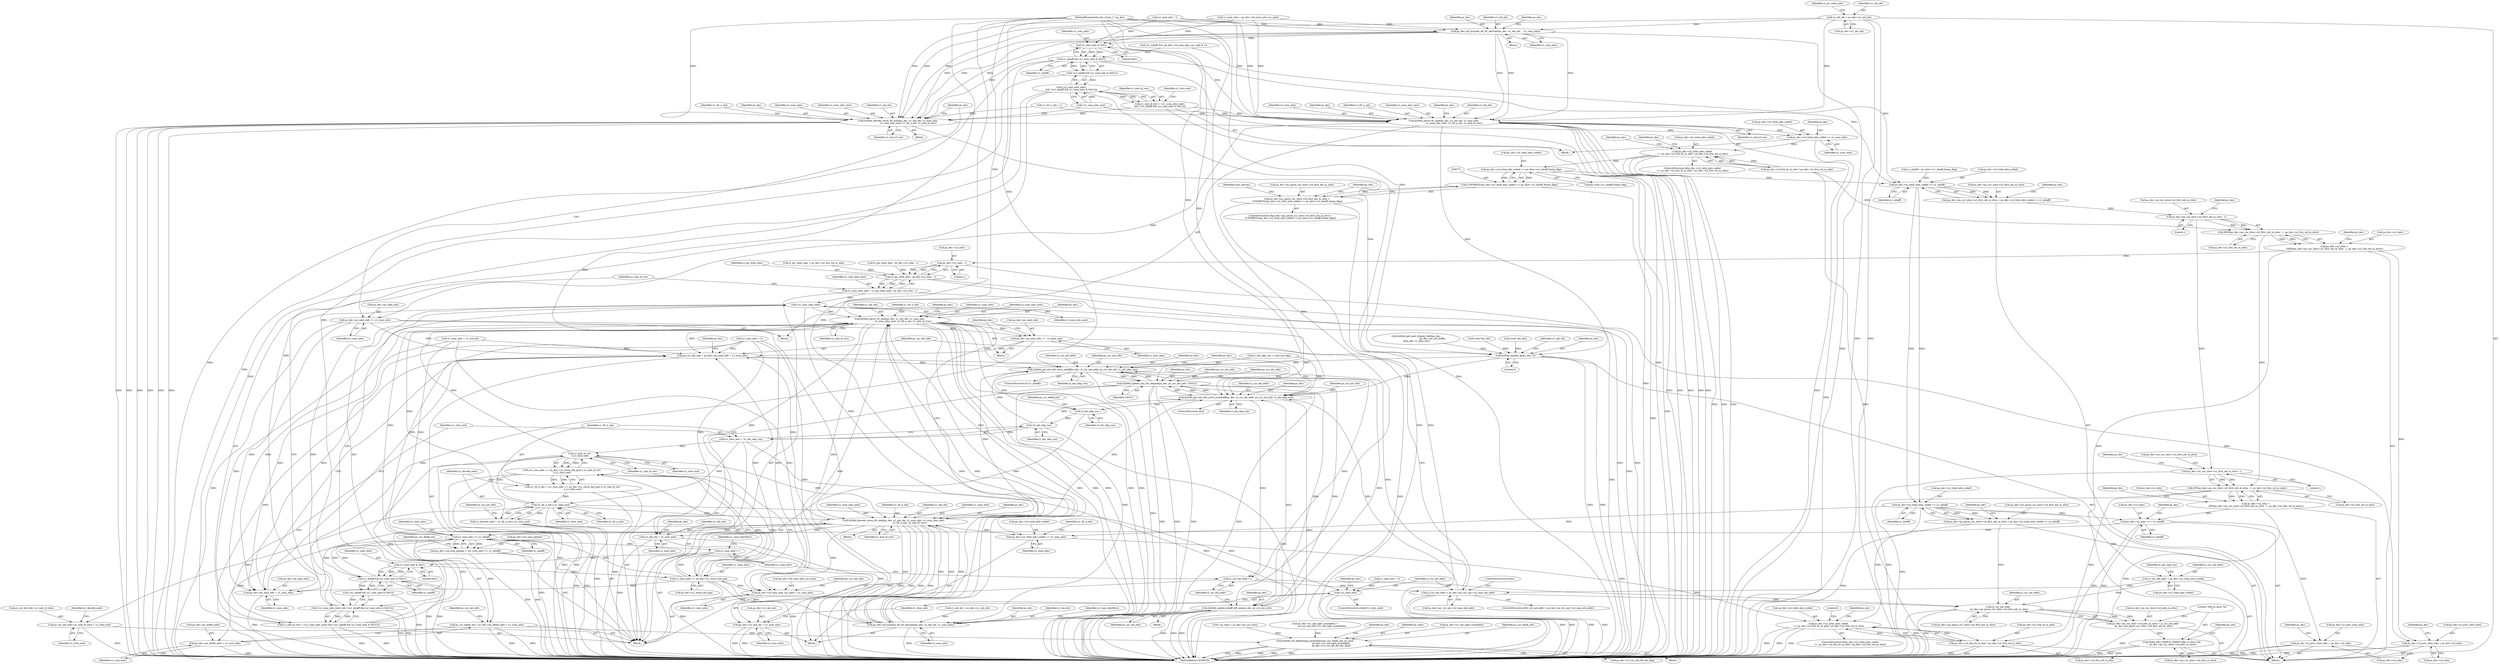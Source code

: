 digraph "0_Android_494561291a503840f385fbcd11d9bc5f4dc502b8_0@pointer" {
"1000143" [label="(Call,u1_mb_idx = ps_dec->u1_mb_idx)"];
"1000660" [label="(Call,ps_dec->pf_mvpred_ref_tfr_nby2mb(ps_dec, u1_mb_idx,    u1_num_mbs))"];
"1000688" [label="(Call,u1_num_mbs & 0x01)"];
"1000686" [label="(Call,u1_mbaff && (u1_num_mbs & 0x01))"];
"1000685" [label="(Call,!(u1_mbaff && (u1_num_mbs & 0x01)))"];
"1000682" [label="(Call,(!u1_num_mbs_next)\n && (!(u1_mbaff && (u1_num_mbs & 0x01))))"];
"1000680" [label="(Call,u1_end_of_row = (!u1_num_mbs_next)\n && (!(u1_mbaff && (u1_num_mbs & 0x01))))"];
"1000707" [label="(Call,ih264d_parse_tfr_nmb(ps_dec, u1_mb_idx, u1_num_mbs,\n                            u1_num_mbs_next, u1_tfr_n_mb, u1_end_of_row))"];
"1000714" [label="(Call,ps_dec->ps_nmb_info += u1_num_mbs)"];
"1001084" [label="(Call,ps_cur_mb_info = ps_dec->ps_nmb_info + u1_num_mbs)"];
"1001132" [label="(Call,ih264d_get_mb_info_cavlc_mbaff(ps_dec, i2_cur_mb_addr, ps_cur_mb_info, i2_mb_skip_run))"];
"1001203" [label="(Call,ih264d_update_nnz_for_skipmb(ps_dec, ps_cur_mb_info, CAVLC))"];
"1001138" [label="(Call,ih264d_get_mb_info_cavlc_nonmbaff(ps_dec, i2_cur_mb_addr, ps_cur_mb_info, i2_mb_skip_run))"];
"1001219" [label="(Call,i2_mb_skip_run--)"];
"1001264" [label="(Call,!i2_mb_skip_run)"];
"1001262" [label="(Call,u1_slice_end = !i2_mb_skip_run)"];
"1001274" [label="(Call,u1_end_of_row\n || u1_slice_end)"];
"1001268" [label="(Call,(u1_num_mbs == ps_dec->u1_recon_mb_grp) || u1_end_of_row\n || u1_slice_end)"];
"1001266" [label="(Call,u1_tfr_n_mb = (u1_num_mbs == ps_dec->u1_recon_mb_grp) || u1_end_of_row\n || u1_slice_end)"];
"1001279" [label="(Call,u1_tfr_n_mb || u1_slice_end)"];
"1001071" [label="(Call,!u1_slice_end)"];
"1001277" [label="(Call,u1_decode_nmb = u1_tfr_n_mb || u1_slice_end)"];
"1001282" [label="(Call,ps_cur_mb_info->u1_end_of_slice = u1_slice_end)"];
"1001314" [label="(Call,ih264d_parse_tfr_nmb(ps_dec, u1_mb_idx, u1_num_mbs,\n                                     u1_num_mbs_next, u1_tfr_n_mb, u1_end_of_row))"];
"1001086" [label="(Call,ps_dec->ps_nmb_info + u1_num_mbs)"];
"1001091" [label="(Call,ps_dec->u4_num_mbs_cur_nmb = u1_num_mbs)"];
"1001105" [label="(Call,u1_num_mbs >> u1_mbaff)"];
"1001101" [label="(Call,ps_dec->u4_num_pmbair = (u1_num_mbs >> u1_mbaff))"];
"1001108" [label="(Call,ps_cur_deblk_mb = ps_dec->ps_deblk_mbn + u1_num_mbs)"];
"1001150" [label="(Call,ih264d_set_deblocking_parameters(ps_cur_deblk_mb, ps_slice,\n                                             ps_dec->u1_mb_ngbr_availablity,\n                                             ps_dec->u1_cur_mb_fld_dec_flag))"];
"1001110" [label="(Call,ps_dec->ps_deblk_mbn + u1_num_mbs)"];
"1001236" [label="(Call,u1_num_mbs++)"];
"1001259" [label="(Call,u1_num_mbs & 0x01)"];
"1001257" [label="(Call,u1_mbaff && (u1_num_mbs & 0x01))"];
"1001256" [label="(Call,!(u1_mbaff && (u1_num_mbs & 0x01)))"];
"1001253" [label="(Call,(!u1_num_mbs_next) && (!(u1_mbaff && (u1_num_mbs & 0x01))))"];
"1001251" [label="(Call,u1_end_of_row = (!u1_num_mbs_next) && (!(u1_mbaff && (u1_num_mbs & 0x01))))"];
"1001328" [label="(Call,ih264d_decode_recon_tfr_nmb(ps_dec, u1_mb_idx, u1_num_mbs, u1_num_mbs_next,\n                                            u1_tfr_n_mb, u1_end_of_row))"];
"1001335" [label="(Call,ps_dec->u2_total_mbs_coded += u1_num_mbs)"];
"1001408" [label="(Call,ps_dec->u2_total_mbs_coded\n >= ps_dec->u2_frm_ht_in_mbs * ps_dec->u2_frm_wd_in_mbs)"];
"1001345" [label="(Call,u1_mb_idx = u1_num_mbs)"];
"1001290" [label="(Call,ps_dec->pf_mvpred_ref_tfr_nby2mb(ps_dec, u1_mb_idx, u1_num_mbs))"];
"1001348" [label="(Call,ps_dec->u1_mb_idx = u1_num_mbs)"];
"1001269" [label="(Call,u1_num_mbs == ps_dec->u1_recon_mb_grp)"];
"1001321" [label="(Call,ps_dec->ps_nmb_info +=  u1_num_mbs)"];
"1001234" [label="(Call,i2_cur_mb_addr++)"];
"1001076" [label="(Call,i2_cur_mb_addr > ps_dec->ps_cur_sps->u2_max_mb_addr)"];
"1001364" [label="(Call,i2_cur_mb_addr\n - ps_dec->ps_parse_cur_slice->u4_first_mb_in_slice)"];
"1001358" [label="(Call,ps_dec->ps_cur_slice->u4_mbs_in_slice = i2_cur_mb_addr\n - ps_dec->ps_parse_cur_slice->u4_first_mb_in_slice)"];
"1001371" [label="(Call,H264_DEC_DEBUG_PRINT(\"Mbs in slice: %d\n\", ps_dec->ps_cur_slice->u4_mbs_in_slice))"];
"1001231" [label="(Call,ih264d_update_mbaff_left_nnz(ps_dec, ps_cur_mb_info))"];
"1000728" [label="(Call,ps_dec->u2_total_mbs_coded += u1_num_mbs)"];
"1000744" [label="(Call,ps_dec->u2_total_mbs_coded\n >= ps_dec->u2_frm_ht_in_mbs * ps_dec->u2_frm_wd_in_mbs)"];
"1000772" [label="(Call,ps_dec->u2_total_mbs_coded >> ps_slice->u1_mbaff_frame_flag)"];
"1000770" [label="(Call,(UWORD32)(ps_dec->u2_total_mbs_coded >> ps_slice->u1_mbaff_frame_flag))"];
"1000764" [label="(Call,ps_dec->ps_parse_cur_slice->u4_first_mb_in_slice <\n (UWORD32)(ps_dec->u2_total_mbs_coded >> ps_slice->u1_mbaff_frame_flag))"];
"1000876" [label="(Call,ps_dec->u2_total_mbs_coded >> u1_mbaff)"];
"1000870" [label="(Call,ps_dec->ps_cur_slice->u2_first_mb_in_slice = ps_dec->u2_total_mbs_coded >> u1_mbaff)"];
"1000992" [label="(Call,ps_dec->ps_cur_slice->u2_first_mb_in_slice - 1)"];
"1000991" [label="(Call,MOD(ps_dec->ps_cur_slice->u2_first_mb_in_slice - 1, ps_dec->u2_frm_wd_in_mbs))"];
"1000987" [label="(Call,ps_dec->u2_mbx =\n (MOD(ps_dec->ps_cur_slice->u2_first_mb_in_slice - 1, ps_dec->u2_frm_wd_in_mbs)))"];
"1001246" [label="(Call,ps_dec->u2_mbx - 1)"];
"1001244" [label="(Call,i2_pic_wdin_mbs - ps_dec->u2_mbx - 1)"];
"1001242" [label="(Call,u1_num_mbs_next = i2_pic_wdin_mbs - ps_dec->u2_mbx - 1)"];
"1001254" [label="(Call,!u1_num_mbs_next)"];
"1001393" [label="(Call,ps_dec->i2_prev_slice_mbx = ps_dec->u2_mbx)"];
"1001006" [label="(Call,DIV(ps_dec->ps_cur_slice->u2_first_mb_in_slice - 1, ps_dec->u2_frm_wd_in_mbs))"];
"1001002" [label="(Call,ps_dec->u2_mby =\n (DIV(ps_dec->ps_cur_slice->u2_first_mb_in_slice - 1, ps_dec->u2_frm_wd_in_mbs)))"];
"1001017" [label="(Call,ps_dec->u2_mby <<= u1_mbaff)"];
"1001400" [label="(Call,ps_dec->i2_prev_slice_mby = ps_dec->u2_mby)"];
"1001412" [label="(Call,ps_dec->u2_frm_ht_in_mbs * ps_dec->u2_frm_wd_in_mbs)"];
"1001007" [label="(Call,ps_dec->ps_cur_slice->u2_first_mb_in_slice - 1)"];
"1000916" [label="(Call,ps_dec->u2_total_mbs_coded >> u1_mbaff)"];
"1000910" [label="(Call,ps_dec->ps_parse_cur_slice->u4_first_mb_in_slice = ps_dec->u2_total_mbs_coded >> u1_mbaff)"];
"1001062" [label="(Call,i2_cur_mb_addr = ps_dec->u2_total_mbs_coded)"];
"1001034" [label="(Call,ih264d_update_qp(ps_dec, 0))"];
"1000721" [label="(Call,ih264d_decode_recon_tfr_nmb(ps_dec, u1_mb_idx, u1_num_mbs,\n                            u1_num_mbs_next, u1_tfr_n_mb, u1_end_of_row))"];
"1001152" [label="(Identifier,ps_slice)"];
"1001223" [label="(Identifier,ps_cur_deblk_mb)"];
"1001257" [label="(Call,u1_mbaff && (u1_num_mbs & 0x01))"];
"1000767" [label="(Identifier,ps_dec)"];
"1000706" [label="(Block,)"];
"1000710" [label="(Identifier,u1_num_mbs)"];
"1001347" [label="(Identifier,u1_num_mbs)"];
"1001283" [label="(Call,ps_cur_mb_info->u1_end_of_slice)"];
"1001413" [label="(Call,ps_dec->u2_frm_ht_in_mbs)"];
"1001242" [label="(Call,u1_num_mbs_next = i2_pic_wdin_mbs - ps_dec->u2_mbx - 1)"];
"1000153" [label="(Identifier,i2_pic_wdin_mbs)"];
"1000687" [label="(Identifier,u1_mbaff)"];
"1001286" [label="(Identifier,u1_slice_end)"];
"1001204" [label="(Identifier,ps_dec)"];
"1001063" [label="(Identifier,i2_cur_mb_addr)"];
"1001073" [label="(Block,)"];
"1000692" [label="(Identifier,u1_slice_end)"];
"1000708" [label="(Identifier,ps_dec)"];
"1000726" [label="(Identifier,u1_tfr_n_mb)"];
"1001293" [label="(Identifier,u1_num_mbs)"];
"1000782" [label="(Identifier,ps_dec)"];
"1001014" [label="(Call,ps_dec->u2_frm_wd_in_mbs)"];
"1001269" [label="(Call,u1_num_mbs == ps_dec->u1_recon_mb_grp)"];
"1001332" [label="(Identifier,u1_num_mbs_next)"];
"1001366" [label="(Call,ps_dec->ps_parse_cur_slice->u4_first_mb_in_slice)"];
"1001295" [label="(Identifier,u1_num_mbsNby2)"];
"1001064" [label="(Call,ps_dec->u2_total_mbs_coded)"];
"1001235" [label="(Identifier,i2_cur_mb_addr)"];
"1001134" [label="(Identifier,i2_cur_mb_addr)"];
"1000987" [label="(Call,ps_dec->u2_mbx =\n (MOD(ps_dec->ps_cur_slice->u2_first_mb_in_slice - 1, ps_dec->u2_frm_wd_in_mbs)))"];
"1001146" [label="(Identifier,ps_dec)"];
"1001352" [label="(Identifier,u1_num_mbs)"];
"1001091" [label="(Call,ps_dec->u4_num_mbs_cur_nmb = u1_num_mbs)"];
"1000992" [label="(Call,ps_dec->ps_cur_slice->u2_first_mb_in_slice - 1)"];
"1001153" [label="(Call,ps_dec->u1_mb_ngbr_availablity)"];
"1001017" [label="(Call,ps_dec->u2_mby <<= u1_mbaff)"];
"1000880" [label="(Identifier,u1_mbaff)"];
"1001090" [label="(Identifier,u1_num_mbs)"];
"1001318" [label="(Identifier,u1_num_mbs_next)"];
"1001359" [label="(Call,ps_dec->ps_cur_slice->u4_mbs_in_slice)"];
"1000145" [label="(Call,ps_dec->u1_mb_idx)"];
"1001141" [label="(Identifier,ps_cur_mb_info)"];
"1001151" [label="(Identifier,ps_cur_deblk_mb)"];
"1001327" [label="(Block,)"];
"1001373" [label="(Call,ps_dec->ps_cur_slice->u4_mbs_in_slice)"];
"1000720" [label="(Block,)"];
"1001271" [label="(Call,ps_dec->u1_recon_mb_grp)"];
"1001111" [label="(Call,ps_dec->ps_deblk_mbn)"];
"1001018" [label="(Call,ps_dec->u2_mby)"];
"1001085" [label="(Identifier,ps_cur_mb_info)"];
"1000690" [label="(Literal,0x01)"];
"1000748" [label="(Call,ps_dec->u2_frm_ht_in_mbs * ps_dec->u2_frm_wd_in_mbs)"];
"1000544" [label="(Call,(u1_mbaff) && (ps_dec->u4_num_mbs_cur_nmb & 1))"];
"1001404" [label="(Call,ps_dec->u2_mby)"];
"1000920" [label="(Identifier,u1_mbaff)"];
"1001337" [label="(Identifier,ps_dec)"];
"1001137" [label="(ControlStructure,else)"];
"1000166" [label="(Call,* ps_slice = ps_dec->ps_cur_slice)"];
"1001410" [label="(Identifier,ps_dec)"];
"1000722" [label="(Identifier,ps_dec)"];
"1001138" [label="(Call,ih264d_get_mb_info_cavlc_nonmbaff(ps_dec, i2_cur_mb_addr, ps_cur_mb_info, i2_mb_skip_run))"];
"1001348" [label="(Call,ps_dec->u1_mb_idx = u1_num_mbs)"];
"1001047" [label="(Call,u1_num_mbs = u1_mb_idx)"];
"1001397" [label="(Call,ps_dec->u2_mbx)"];
"1001117" [label="(Identifier,ps_cur_mb_info)"];
"1001231" [label="(Call,ih264d_update_mbaff_left_nnz(ps_dec, ps_cur_mb_info))"];
"1001034" [label="(Call,ih264d_update_qp(ps_dec, 0))"];
"1000579" [label="(Call,u1_num_mbs - 1)"];
"1001086" [label="(Call,ps_dec->ps_nmb_info + u1_num_mbs)"];
"1001114" [label="(Identifier,u1_num_mbs)"];
"1001253" [label="(Call,(!u1_num_mbs_next) && (!(u1_mbaff && (u1_num_mbs & 0x01))))"];
"1000661" [label="(Identifier,ps_dec)"];
"1000770" [label="(Call,(UWORD32)(ps_dec->u2_total_mbs_coded >> ps_slice->u1_mbaff_frame_flag))"];
"1001270" [label="(Identifier,u1_num_mbs)"];
"1001246" [label="(Call,ps_dec->u2_mbx - 1)"];
"1001205" [label="(Identifier,ps_cur_mb_info)"];
"1001426" [label="(Literal,0)"];
"1000688" [label="(Call,u1_num_mbs & 0x01)"];
"1001007" [label="(Call,ps_dec->ps_cur_slice->u2_first_mb_in_slice - 1)"];
"1000916" [label="(Call,ps_dec->u2_total_mbs_coded >> u1_mbaff)"];
"1001350" [label="(Identifier,ps_dec)"];
"1000673" [label="(Call,i2_pic_wdin_mbs - ps_dec->u2_mbx - 1)"];
"1001203" [label="(Call,ih264d_update_nnz_for_skipmb(ps_dec, ps_cur_mb_info, CAVLC))"];
"1000408" [label="(Call,ih264d_get_next_display_field(ps_dec,\n                                              ps_dec->ps_out_buffer,\n &(ps_dec->s_disp_op)))"];
"1000744" [label="(Call,ps_dec->u2_total_mbs_coded\n >= ps_dec->u2_frm_ht_in_mbs * ps_dec->u2_frm_wd_in_mbs)"];
"1001259" [label="(Call,u1_num_mbs & 0x01)"];
"1001282" [label="(Call,ps_cur_mb_info->u1_end_of_slice = u1_slice_end)"];
"1000820" [label="(Identifier,num_entries)"];
"1000712" [label="(Identifier,u1_tfr_n_mb)"];
"1001251" [label="(Call,u1_end_of_row = (!u1_num_mbs_next) && (!(u1_mbaff && (u1_num_mbs & 0x01))))"];
"1001234" [label="(Call,i2_cur_mb_addr++)"];
"1001071" [label="(Call,!u1_slice_end)"];
"1001062" [label="(Call,i2_cur_mb_addr = ps_dec->u2_total_mbs_coded)"];
"1001261" [label="(Literal,0x01)"];
"1000729" [label="(Call,ps_dec->u2_total_mbs_coded)"];
"1000772" [label="(Call,ps_dec->u2_total_mbs_coded >> ps_slice->u1_mbaff_frame_flag)"];
"1001093" [label="(Identifier,ps_dec)"];
"1001142" [label="(Identifier,i2_mb_skip_run)"];
"1001206" [label="(Identifier,CAVLC)"];
"1001279" [label="(Call,u1_tfr_n_mb || u1_slice_end)"];
"1001015" [label="(Identifier,ps_dec)"];
"1001427" [label="(MethodReturn,WORD32)"];
"1001315" [label="(Identifier,ps_dec)"];
"1001408" [label="(Call,ps_dec->u2_total_mbs_coded\n >= ps_dec->u2_frm_ht_in_mbs * ps_dec->u2_frm_wd_in_mbs)"];
"1001264" [label="(Call,!i2_mb_skip_run)"];
"1000999" [label="(Call,ps_dec->u2_frm_wd_in_mbs)"];
"1000991" [label="(Call,MOD(ps_dec->ps_cur_slice->u2_first_mb_in_slice - 1, ps_dec->u2_frm_wd_in_mbs))"];
"1001092" [label="(Call,ps_dec->u4_num_mbs_cur_nmb)"];
"1000745" [label="(Call,ps_dec->u2_total_mbs_coded)"];
"1000685" [label="(Call,!(u1_mbaff && (u1_num_mbs & 0x01)))"];
"1001245" [label="(Identifier,i2_pic_wdin_mbs)"];
"1000507" [label="(Call,(void *)ps_dec)"];
"1001333" [label="(Identifier,u1_tfr_n_mb)"];
"1000764" [label="(Call,ps_dec->ps_parse_cur_slice->u4_first_mb_in_slice <\n (UWORD32)(ps_dec->u2_total_mbs_coded >> ps_slice->u1_mbaff_frame_flag))"];
"1001109" [label="(Identifier,ps_cur_deblk_mb)"];
"1000711" [label="(Identifier,u1_num_mbs_next)"];
"1000683" [label="(Call,!u1_num_mbs_next)"];
"1001008" [label="(Call,ps_dec->ps_cur_slice->u2_first_mb_in_slice)"];
"1001078" [label="(Call,ps_dec->ps_cur_sps->u2_max_mb_addr)"];
"1001102" [label="(Call,ps_dec->u4_num_pmbair)"];
"1001024" [label="(Identifier,ps_dec)"];
"1000721" [label="(Call,ih264d_decode_recon_tfr_nmb(ps_dec, u1_mb_idx, u1_num_mbs,\n                            u1_num_mbs_next, u1_tfr_n_mb, u1_end_of_row))"];
"1001084" [label="(Call,ps_cur_mb_info = ps_dec->ps_nmb_info + u1_num_mbs)"];
"1001210" [label="(Identifier,ps_cur_mb_info)"];
"1001072" [label="(Identifier,u1_slice_end)"];
"1001037" [label="(Call,u1_mb_idx = ps_dec->u1_mb_idx)"];
"1001006" [label="(Call,DIV(ps_dec->ps_cur_slice->u2_first_mb_in_slice - 1, ps_dec->u2_frm_wd_in_mbs))"];
"1000910" [label="(Call,ps_dec->ps_parse_cur_slice->u4_first_mb_in_slice = ps_dec->u2_total_mbs_coded >> u1_mbaff)"];
"1001004" [label="(Identifier,ps_dec)"];
"1000152" [label="(Call,i2_pic_wdin_mbs = ps_dec->u2_frm_wd_in_mbs)"];
"1000132" [label="(MethodParameterIn,dec_struct_t * ps_dec)"];
"1000730" [label="(Identifier,ps_dec)"];
"1001076" [label="(Call,i2_cur_mb_addr > ps_dec->ps_cur_sps->u2_max_mb_addr)"];
"1000463" [label="(Call,(void *)ps_dec)"];
"1000662" [label="(Identifier,u1_mb_idx)"];
"1001316" [label="(Identifier,u1_mb_idx)"];
"1001400" [label="(Call,ps_dec->i2_prev_slice_mby = ps_dec->u2_mby)"];
"1000724" [label="(Identifier,u1_num_mbs)"];
"1001355" [label="(Identifier,ps_dec)"];
"1000725" [label="(Identifier,u1_num_mbs_next)"];
"1001407" [label="(ControlStructure,if(ps_dec->u2_total_mbs_coded\n >= ps_dec->u2_frm_ht_in_mbs * ps_dec->u2_frm_wd_in_mbs))"];
"1001320" [label="(Identifier,u1_end_of_row)"];
"1000191" [label="(Call,u1_mbaff = ps_slice->u1_mbaff_frame_flag)"];
"1001258" [label="(Identifier,u1_mbaff)"];
"1001402" [label="(Identifier,ps_dec)"];
"1001130" [label="(ControlStructure,if (u1_mbaff))"];
"1000988" [label="(Call,ps_dec->u2_mbx)"];
"1000143" [label="(Call,u1_mb_idx = ps_dec->u1_mb_idx)"];
"1001260" [label="(Identifier,u1_num_mbs)"];
"1000735" [label="(Identifier,ps_dec)"];
"1001244" [label="(Call,i2_pic_wdin_mbs - ps_dec->u2_mbx - 1)"];
"1001250" [label="(Literal,1)"];
"1001401" [label="(Call,ps_dec->i2_prev_slice_mby)"];
"1000682" [label="(Call,(!u1_num_mbs_next)\n && (!(u1_mbaff && (u1_num_mbs & 0x01))))"];
"1000666" [label="(Identifier,ps_dec)"];
"1001319" [label="(Identifier,u1_tfr_n_mb)"];
"1001364" [label="(Call,i2_cur_mb_addr\n - ps_dec->ps_parse_cur_slice->u4_first_mb_in_slice)"];
"1001266" [label="(Call,u1_tfr_n_mb = (u1_num_mbs == ps_dec->u1_recon_mb_grp) || u1_end_of_row\n || u1_slice_end)"];
"1001371" [label="(Call,H264_DEC_DEBUG_PRINT(\"Mbs in slice: %d\n\", ps_dec->ps_cur_slice->u4_mbs_in_slice))"];
"1001278" [label="(Identifier,u1_decode_nmb)"];
"1000998" [label="(Literal,1)"];
"1000723" [label="(Identifier,u1_mb_idx)"];
"1001323" [label="(Identifier,ps_dec)"];
"1001262" [label="(Call,u1_slice_end = !i2_mb_skip_run)"];
"1001321" [label="(Call,ps_dec->ps_nmb_info +=  u1_num_mbs)"];
"1000694" [label="(Call,u1_tfr_n_mb = 1)"];
"1001416" [label="(Call,ps_dec->u2_frm_wd_in_mbs)"];
"1001106" [label="(Identifier,u1_num_mbs)"];
"1001325" [label="(Identifier,u1_num_mbs)"];
"1000138" [label="(Block,)"];
"1000565" [label="(Call,u1_num_mbs = ps_dec->u4_num_mbs_cur_nmb)"];
"1001233" [label="(Identifier,ps_cur_mb_info)"];
"1000993" [label="(Call,ps_dec->ps_cur_slice->u2_first_mb_in_slice)"];
"1001038" [label="(Identifier,u1_mb_idx)"];
"1001110" [label="(Call,ps_dec->ps_deblk_mbn + u1_num_mbs)"];
"1001281" [label="(Identifier,u1_slice_end)"];
"1000621" [label="(Call,ps_dec->u1_mb_ngbr_availablity =\n                    ps_cur_mb_info->u1_mb_ngbr_availablity)"];
"1000870" [label="(Call,ps_dec->ps_cur_slice->u2_first_mb_in_slice = ps_dec->u2_total_mbs_coded >> u1_mbaff)"];
"1000660" [label="(Call,ps_dec->pf_mvpred_ref_tfr_nby2mb(ps_dec, u1_mb_idx,    u1_num_mbs))"];
"1001132" [label="(Call,ih264d_get_mb_info_cavlc_mbaff(ps_dec, i2_cur_mb_addr, ps_cur_mb_info, i2_mb_skip_run))"];
"1001135" [label="(Identifier,ps_cur_mb_info)"];
"1001255" [label="(Identifier,u1_num_mbs_next)"];
"1000630" [label="(Block,)"];
"1001313" [label="(Block,)"];
"1001105" [label="(Call,u1_num_mbs >> u1_mbaff)"];
"1001345" [label="(Call,u1_mb_idx = u1_num_mbs)"];
"1001346" [label="(Identifier,u1_mb_idx)"];
"1001150" [label="(Call,ih264d_set_deblocking_parameters(ps_cur_deblk_mb, ps_slice,\n                                             ps_dec->u1_mb_ngbr_availablity,\n                                             ps_dec->u1_cur_mb_fld_dec_flag))"];
"1001342" [label="(Call,u1_num_mbs = 0)"];
"1001237" [label="(Identifier,u1_num_mbs)"];
"1001274" [label="(Call,u1_end_of_row\n || u1_slice_end)"];
"1001291" [label="(Identifier,ps_dec)"];
"1000715" [label="(Call,ps_dec->ps_nmb_info)"];
"1001349" [label="(Call,ps_dec->u1_mb_idx)"];
"1001050" [label="(Call,u1_slice_end = 0)"];
"1001256" [label="(Call,!(u1_mbaff && (u1_num_mbs & 0x01)))"];
"1001358" [label="(Call,ps_dec->ps_cur_slice->u4_mbs_in_slice = i2_cur_mb_addr\n - ps_dec->ps_parse_cur_slice->u4_first_mb_in_slice)"];
"1000727" [label="(Identifier,u1_end_of_row)"];
"1000718" [label="(Identifier,u1_num_mbs)"];
"1001083" [label="(ControlStructure,break;)"];
"1000659" [label="(Block,)"];
"1000758" [label="(Identifier,ps_dec)"];
"1001068" [label="(Identifier,i2_mb_skip_run)"];
"1001036" [label="(Literal,0)"];
"1001101" [label="(Call,ps_dec->u4_num_pmbair = (u1_num_mbs >> u1_mbaff))"];
"1001394" [label="(Call,ps_dec->i2_prev_slice_mbx)"];
"1001239" [label="(Identifier,u1_num_mbsNby2)"];
"1001003" [label="(Call,ps_dec->u2_mby)"];
"1001328" [label="(Call,ih264d_decode_recon_tfr_nmb(ps_dec, u1_mb_idx, u1_num_mbs, u1_num_mbs_next,\n                                            u1_tfr_n_mb, u1_end_of_row))"];
"1001317" [label="(Identifier,u1_num_mbs)"];
"1001330" [label="(Identifier,u1_mb_idx)"];
"1001067" [label="(Call,i2_mb_skip_run = num_mb_skip)"];
"1001422" [label="(Identifier,ps_dec)"];
"1000876" [label="(Call,ps_dec->u2_total_mbs_coded >> u1_mbaff)"];
"1001136" [label="(Identifier,i2_mb_skip_run)"];
"1001331" [label="(Identifier,u1_num_mbs)"];
"1001275" [label="(Identifier,u1_end_of_row)"];
"1001156" [label="(Call,ps_dec->u1_cur_mb_fld_dec_flag)"];
"1001230" [label="(Block,)"];
"1000776" [label="(Call,ps_slice->u1_mbaff_frame_flag)"];
"1001314" [label="(Call,ih264d_parse_tfr_nmb(ps_dec, u1_mb_idx, u1_num_mbs,\n                                     u1_num_mbs_next, u1_tfr_n_mb, u1_end_of_row))"];
"1000680" [label="(Call,u1_end_of_row = (!u1_num_mbs_next)\n && (!(u1_mbaff && (u1_num_mbs & 0x01))))"];
"1000144" [label="(Identifier,u1_mb_idx)"];
"1001254" [label="(Call,!u1_num_mbs_next)"];
"1001329" [label="(Identifier,ps_dec)"];
"1001336" [label="(Call,ps_dec->u2_total_mbs_coded)"];
"1001412" [label="(Call,ps_dec->u2_frm_ht_in_mbs * ps_dec->u2_frm_wd_in_mbs)"];
"1001002" [label="(Call,ps_dec->u2_mby =\n (DIV(ps_dec->ps_cur_slice->u2_first_mb_in_slice - 1, ps_dec->u2_frm_wd_in_mbs)))"];
"1000681" [label="(Identifier,u1_end_of_row)"];
"1001290" [label="(Call,ps_dec->pf_mvpred_ref_tfr_nby2mb(ps_dec, u1_mb_idx, u1_num_mbs))"];
"1001098" [label="(Identifier,ps_cur_mb_info)"];
"1000877" [label="(Call,ps_dec->u2_total_mbs_coded)"];
"1000871" [label="(Call,ps_dec->ps_cur_slice->u2_first_mb_in_slice)"];
"1001095" [label="(Identifier,u1_num_mbs)"];
"1001365" [label="(Identifier,i2_cur_mb_addr)"];
"1001220" [label="(Identifier,i2_mb_skip_run)"];
"1001284" [label="(Identifier,ps_cur_mb_info)"];
"1001133" [label="(Identifier,ps_dec)"];
"1001140" [label="(Identifier,i2_cur_mb_addr)"];
"1001070" [label="(ControlStructure,while(!u1_slice_end))"];
"1000713" [label="(Identifier,u1_end_of_row)"];
"1001289" [label="(Block,)"];
"1001288" [label="(Identifier,u1_decode_nmb)"];
"1001393" [label="(Call,ps_dec->i2_prev_slice_mbx = ps_dec->u2_mbx)"];
"1001161" [label="(Identifier,ps_dec)"];
"1001268" [label="(Call,(u1_num_mbs == ps_dec->u1_recon_mb_grp) || u1_end_of_row\n || u1_slice_end)"];
"1001341" [label="(Identifier,u1_tfr_n_mb)"];
"1001381" [label="(Identifier,ps_dec)"];
"1001372" [label="(Literal,\"Mbs in slice: %d\n\")"];
"1001277" [label="(Call,u1_decode_nmb = u1_tfr_n_mb || u1_slice_end)"];
"1001232" [label="(Identifier,ps_dec)"];
"1001108" [label="(Call,ps_cur_deblk_mb = ps_dec->ps_deblk_mbn + u1_num_mbs)"];
"1001276" [label="(Identifier,u1_slice_end)"];
"1001280" [label="(Identifier,u1_tfr_n_mb)"];
"1001334" [label="(Identifier,u1_end_of_row)"];
"1001149" [label="(Block,)"];
"1001021" [label="(Identifier,u1_mbaff)"];
"1001075" [label="(ControlStructure,if(i2_cur_mb_addr > ps_dec->ps_cur_sps->u2_max_mb_addr))"];
"1000728" [label="(Call,ps_dec->u2_total_mbs_coded += u1_num_mbs)"];
"1000911" [label="(Call,ps_dec->ps_parse_cur_slice->u4_first_mb_in_slice)"];
"1000663" [label="(Identifier,u1_num_mbs)"];
"1000689" [label="(Identifier,u1_num_mbs)"];
"1000716" [label="(Identifier,ps_dec)"];
"1001265" [label="(Identifier,i2_mb_skip_run)"];
"1001335" [label="(Call,ps_dec->u2_total_mbs_coded += u1_num_mbs)"];
"1000763" [label="(ControlStructure,if(ps_dec->ps_parse_cur_slice->u4_first_mb_in_slice <\n (UWORD32)(ps_dec->u2_total_mbs_coded >> ps_slice->u1_mbaff_frame_flag)))"];
"1001219" [label="(Call,i2_mb_skip_run--)"];
"1001322" [label="(Call,ps_dec->ps_nmb_info)"];
"1001252" [label="(Identifier,u1_end_of_row)"];
"1000743" [label="(ControlStructure,if(ps_dec->u2_total_mbs_coded\n >= ps_dec->u2_frm_ht_in_mbs * ps_dec->u2_frm_wd_in_mbs))"];
"1000732" [label="(Identifier,u1_num_mbs)"];
"1001236" [label="(Call,u1_num_mbs++)"];
"1001247" [label="(Call,ps_dec->u2_mbx)"];
"1001019" [label="(Identifier,ps_dec)"];
"1000917" [label="(Call,ps_dec->u2_total_mbs_coded)"];
"1000924" [label="(Identifier,ps_dec)"];
"1001035" [label="(Identifier,ps_dec)"];
"1001139" [label="(Identifier,ps_dec)"];
"1001013" [label="(Literal,1)"];
"1000773" [label="(Call,ps_dec->u2_total_mbs_coded)"];
"1001243" [label="(Identifier,u1_num_mbs_next)"];
"1001077" [label="(Identifier,i2_cur_mb_addr)"];
"1001267" [label="(Identifier,u1_tfr_n_mb)"];
"1000686" [label="(Call,u1_mbaff && (u1_num_mbs & 0x01))"];
"1001263" [label="(Identifier,u1_slice_end)"];
"1001339" [label="(Identifier,u1_num_mbs)"];
"1001107" [label="(Identifier,u1_mbaff)"];
"1000714" [label="(Call,ps_dec->ps_nmb_info += u1_num_mbs)"];
"1000709" [label="(Identifier,u1_mb_idx)"];
"1001292" [label="(Identifier,u1_mb_idx)"];
"1001000" [label="(Identifier,ps_dec)"];
"1000707" [label="(Call,ih264d_parse_tfr_nmb(ps_dec, u1_mb_idx, u1_num_mbs,\n                            u1_num_mbs_next, u1_tfr_n_mb, u1_end_of_row))"];
"1000765" [label="(Call,ps_dec->ps_parse_cur_slice->u4_first_mb_in_slice)"];
"1001087" [label="(Call,ps_dec->ps_nmb_info)"];
"1000884" [label="(Identifier,ps_dec)"];
"1001409" [label="(Call,ps_dec->u2_total_mbs_coded)"];
"1000143" -> "1000138"  [label="AST: "];
"1000143" -> "1000145"  [label="CFG: "];
"1000144" -> "1000143"  [label="AST: "];
"1000145" -> "1000143"  [label="AST: "];
"1000153" -> "1000143"  [label="CFG: "];
"1000143" -> "1001427"  [label="DDG: "];
"1000143" -> "1001427"  [label="DDG: "];
"1000143" -> "1000660"  [label="DDG: "];
"1000143" -> "1000707"  [label="DDG: "];
"1000143" -> "1000721"  [label="DDG: "];
"1000660" -> "1000659"  [label="AST: "];
"1000660" -> "1000663"  [label="CFG: "];
"1000661" -> "1000660"  [label="AST: "];
"1000662" -> "1000660"  [label="AST: "];
"1000663" -> "1000660"  [label="AST: "];
"1000666" -> "1000660"  [label="CFG: "];
"1000660" -> "1001427"  [label="DDG: "];
"1000132" -> "1000660"  [label="DDG: "];
"1000579" -> "1000660"  [label="DDG: "];
"1000565" -> "1000660"  [label="DDG: "];
"1000660" -> "1000688"  [label="DDG: "];
"1000660" -> "1000707"  [label="DDG: "];
"1000660" -> "1000707"  [label="DDG: "];
"1000660" -> "1000707"  [label="DDG: "];
"1000660" -> "1000721"  [label="DDG: "];
"1000660" -> "1000721"  [label="DDG: "];
"1000660" -> "1000721"  [label="DDG: "];
"1000688" -> "1000686"  [label="AST: "];
"1000688" -> "1000690"  [label="CFG: "];
"1000689" -> "1000688"  [label="AST: "];
"1000690" -> "1000688"  [label="AST: "];
"1000686" -> "1000688"  [label="CFG: "];
"1000688" -> "1000686"  [label="DDG: "];
"1000688" -> "1000686"  [label="DDG: "];
"1000579" -> "1000688"  [label="DDG: "];
"1000565" -> "1000688"  [label="DDG: "];
"1000688" -> "1000707"  [label="DDG: "];
"1000688" -> "1000721"  [label="DDG: "];
"1000686" -> "1000685"  [label="AST: "];
"1000686" -> "1000687"  [label="CFG: "];
"1000687" -> "1000686"  [label="AST: "];
"1000685" -> "1000686"  [label="CFG: "];
"1000686" -> "1001427"  [label="DDG: "];
"1000686" -> "1001427"  [label="DDG: "];
"1000686" -> "1000685"  [label="DDG: "];
"1000686" -> "1000685"  [label="DDG: "];
"1000544" -> "1000686"  [label="DDG: "];
"1000686" -> "1000876"  [label="DDG: "];
"1000686" -> "1001257"  [label="DDG: "];
"1000685" -> "1000682"  [label="AST: "];
"1000682" -> "1000685"  [label="CFG: "];
"1000685" -> "1001427"  [label="DDG: "];
"1000685" -> "1000682"  [label="DDG: "];
"1000682" -> "1000680"  [label="AST: "];
"1000682" -> "1000683"  [label="CFG: "];
"1000683" -> "1000682"  [label="AST: "];
"1000680" -> "1000682"  [label="CFG: "];
"1000682" -> "1001427"  [label="DDG: "];
"1000682" -> "1001427"  [label="DDG: "];
"1000682" -> "1000680"  [label="DDG: "];
"1000682" -> "1000680"  [label="DDG: "];
"1000683" -> "1000682"  [label="DDG: "];
"1000682" -> "1001253"  [label="DDG: "];
"1000680" -> "1000630"  [label="AST: "];
"1000681" -> "1000680"  [label="AST: "];
"1000692" -> "1000680"  [label="CFG: "];
"1000680" -> "1001427"  [label="DDG: "];
"1000680" -> "1000707"  [label="DDG: "];
"1000680" -> "1000721"  [label="DDG: "];
"1000707" -> "1000706"  [label="AST: "];
"1000707" -> "1000713"  [label="CFG: "];
"1000708" -> "1000707"  [label="AST: "];
"1000709" -> "1000707"  [label="AST: "];
"1000710" -> "1000707"  [label="AST: "];
"1000711" -> "1000707"  [label="AST: "];
"1000712" -> "1000707"  [label="AST: "];
"1000713" -> "1000707"  [label="AST: "];
"1000716" -> "1000707"  [label="CFG: "];
"1000707" -> "1001427"  [label="DDG: "];
"1000707" -> "1001427"  [label="DDG: "];
"1000707" -> "1001427"  [label="DDG: "];
"1000707" -> "1001427"  [label="DDG: "];
"1000707" -> "1001427"  [label="DDG: "];
"1000707" -> "1001427"  [label="DDG: "];
"1000132" -> "1000707"  [label="DDG: "];
"1000579" -> "1000707"  [label="DDG: "];
"1000565" -> "1000707"  [label="DDG: "];
"1000683" -> "1000707"  [label="DDG: "];
"1000694" -> "1000707"  [label="DDG: "];
"1000707" -> "1000714"  [label="DDG: "];
"1000707" -> "1000728"  [label="DDG: "];
"1000707" -> "1001034"  [label="DDG: "];
"1000714" -> "1000706"  [label="AST: "];
"1000714" -> "1000718"  [label="CFG: "];
"1000715" -> "1000714"  [label="AST: "];
"1000718" -> "1000714"  [label="AST: "];
"1000730" -> "1000714"  [label="CFG: "];
"1000714" -> "1001427"  [label="DDG: "];
"1000714" -> "1001084"  [label="DDG: "];
"1000714" -> "1001086"  [label="DDG: "];
"1000714" -> "1001321"  [label="DDG: "];
"1001084" -> "1001073"  [label="AST: "];
"1001084" -> "1001086"  [label="CFG: "];
"1001085" -> "1001084"  [label="AST: "];
"1001086" -> "1001084"  [label="AST: "];
"1001093" -> "1001084"  [label="CFG: "];
"1001084" -> "1001427"  [label="DDG: "];
"1001321" -> "1001084"  [label="DDG: "];
"1001269" -> "1001084"  [label="DDG: "];
"1001047" -> "1001084"  [label="DDG: "];
"1001342" -> "1001084"  [label="DDG: "];
"1001328" -> "1001084"  [label="DDG: "];
"1001314" -> "1001084"  [label="DDG: "];
"1001084" -> "1001132"  [label="DDG: "];
"1001084" -> "1001138"  [label="DDG: "];
"1001132" -> "1001130"  [label="AST: "];
"1001132" -> "1001136"  [label="CFG: "];
"1001133" -> "1001132"  [label="AST: "];
"1001134" -> "1001132"  [label="AST: "];
"1001135" -> "1001132"  [label="AST: "];
"1001136" -> "1001132"  [label="AST: "];
"1001146" -> "1001132"  [label="CFG: "];
"1001132" -> "1001427"  [label="DDG: "];
"1001231" -> "1001132"  [label="DDG: "];
"1001328" -> "1001132"  [label="DDG: "];
"1001034" -> "1001132"  [label="DDG: "];
"1001314" -> "1001132"  [label="DDG: "];
"1001203" -> "1001132"  [label="DDG: "];
"1000132" -> "1001132"  [label="DDG: "];
"1001076" -> "1001132"  [label="DDG: "];
"1001264" -> "1001132"  [label="DDG: "];
"1001067" -> "1001132"  [label="DDG: "];
"1001132" -> "1001203"  [label="DDG: "];
"1001132" -> "1001203"  [label="DDG: "];
"1001132" -> "1001219"  [label="DDG: "];
"1001132" -> "1001234"  [label="DDG: "];
"1001203" -> "1001073"  [label="AST: "];
"1001203" -> "1001206"  [label="CFG: "];
"1001204" -> "1001203"  [label="AST: "];
"1001205" -> "1001203"  [label="AST: "];
"1001206" -> "1001203"  [label="AST: "];
"1001210" -> "1001203"  [label="CFG: "];
"1001203" -> "1001427"  [label="DDG: "];
"1001203" -> "1001427"  [label="DDG: "];
"1001203" -> "1001427"  [label="DDG: "];
"1001203" -> "1001427"  [label="DDG: "];
"1001203" -> "1001138"  [label="DDG: "];
"1001138" -> "1001203"  [label="DDG: "];
"1001138" -> "1001203"  [label="DDG: "];
"1000132" -> "1001203"  [label="DDG: "];
"1001203" -> "1001231"  [label="DDG: "];
"1001203" -> "1001231"  [label="DDG: "];
"1001203" -> "1001290"  [label="DDG: "];
"1001138" -> "1001137"  [label="AST: "];
"1001138" -> "1001142"  [label="CFG: "];
"1001139" -> "1001138"  [label="AST: "];
"1001140" -> "1001138"  [label="AST: "];
"1001141" -> "1001138"  [label="AST: "];
"1001142" -> "1001138"  [label="AST: "];
"1001146" -> "1001138"  [label="CFG: "];
"1001138" -> "1001427"  [label="DDG: "];
"1001231" -> "1001138"  [label="DDG: "];
"1001328" -> "1001138"  [label="DDG: "];
"1001034" -> "1001138"  [label="DDG: "];
"1001314" -> "1001138"  [label="DDG: "];
"1000132" -> "1001138"  [label="DDG: "];
"1001076" -> "1001138"  [label="DDG: "];
"1001264" -> "1001138"  [label="DDG: "];
"1001067" -> "1001138"  [label="DDG: "];
"1001138" -> "1001219"  [label="DDG: "];
"1001138" -> "1001234"  [label="DDG: "];
"1001219" -> "1001073"  [label="AST: "];
"1001219" -> "1001220"  [label="CFG: "];
"1001220" -> "1001219"  [label="AST: "];
"1001223" -> "1001219"  [label="CFG: "];
"1001219" -> "1001264"  [label="DDG: "];
"1001264" -> "1001262"  [label="AST: "];
"1001264" -> "1001265"  [label="CFG: "];
"1001265" -> "1001264"  [label="AST: "];
"1001262" -> "1001264"  [label="CFG: "];
"1001264" -> "1001427"  [label="DDG: "];
"1001264" -> "1001262"  [label="DDG: "];
"1001262" -> "1001073"  [label="AST: "];
"1001263" -> "1001262"  [label="AST: "];
"1001267" -> "1001262"  [label="CFG: "];
"1001262" -> "1001427"  [label="DDG: "];
"1001262" -> "1001274"  [label="DDG: "];
"1001262" -> "1001279"  [label="DDG: "];
"1001274" -> "1001268"  [label="AST: "];
"1001274" -> "1001275"  [label="CFG: "];
"1001274" -> "1001276"  [label="CFG: "];
"1001275" -> "1001274"  [label="AST: "];
"1001276" -> "1001274"  [label="AST: "];
"1001268" -> "1001274"  [label="CFG: "];
"1001274" -> "1001427"  [label="DDG: "];
"1001274" -> "1001268"  [label="DDG: "];
"1001274" -> "1001268"  [label="DDG: "];
"1001251" -> "1001274"  [label="DDG: "];
"1001274" -> "1001279"  [label="DDG: "];
"1001274" -> "1001314"  [label="DDG: "];
"1001274" -> "1001328"  [label="DDG: "];
"1001268" -> "1001266"  [label="AST: "];
"1001268" -> "1001269"  [label="CFG: "];
"1001269" -> "1001268"  [label="AST: "];
"1001266" -> "1001268"  [label="CFG: "];
"1001268" -> "1001427"  [label="DDG: "];
"1001268" -> "1001427"  [label="DDG: "];
"1001268" -> "1001266"  [label="DDG: "];
"1001268" -> "1001266"  [label="DDG: "];
"1001269" -> "1001268"  [label="DDG: "];
"1001269" -> "1001268"  [label="DDG: "];
"1001266" -> "1001073"  [label="AST: "];
"1001267" -> "1001266"  [label="AST: "];
"1001278" -> "1001266"  [label="CFG: "];
"1001266" -> "1001427"  [label="DDG: "];
"1001266" -> "1001279"  [label="DDG: "];
"1001279" -> "1001277"  [label="AST: "];
"1001279" -> "1001280"  [label="CFG: "];
"1001279" -> "1001281"  [label="CFG: "];
"1001280" -> "1001279"  [label="AST: "];
"1001281" -> "1001279"  [label="AST: "];
"1001277" -> "1001279"  [label="CFG: "];
"1001279" -> "1001427"  [label="DDG: "];
"1001279" -> "1001071"  [label="DDG: "];
"1001279" -> "1001277"  [label="DDG: "];
"1001279" -> "1001277"  [label="DDG: "];
"1001279" -> "1001282"  [label="DDG: "];
"1001279" -> "1001314"  [label="DDG: "];
"1001279" -> "1001328"  [label="DDG: "];
"1001071" -> "1001070"  [label="AST: "];
"1001071" -> "1001072"  [label="CFG: "];
"1001072" -> "1001071"  [label="AST: "];
"1001077" -> "1001071"  [label="CFG: "];
"1001355" -> "1001071"  [label="CFG: "];
"1001071" -> "1001427"  [label="DDG: "];
"1001071" -> "1001427"  [label="DDG: "];
"1001050" -> "1001071"  [label="DDG: "];
"1001277" -> "1001073"  [label="AST: "];
"1001278" -> "1001277"  [label="AST: "];
"1001284" -> "1001277"  [label="CFG: "];
"1001277" -> "1001427"  [label="DDG: "];
"1001277" -> "1001427"  [label="DDG: "];
"1001282" -> "1001073"  [label="AST: "];
"1001282" -> "1001286"  [label="CFG: "];
"1001283" -> "1001282"  [label="AST: "];
"1001286" -> "1001282"  [label="AST: "];
"1001288" -> "1001282"  [label="CFG: "];
"1001282" -> "1001427"  [label="DDG: "];
"1001314" -> "1001313"  [label="AST: "];
"1001314" -> "1001320"  [label="CFG: "];
"1001315" -> "1001314"  [label="AST: "];
"1001316" -> "1001314"  [label="AST: "];
"1001317" -> "1001314"  [label="AST: "];
"1001318" -> "1001314"  [label="AST: "];
"1001319" -> "1001314"  [label="AST: "];
"1001320" -> "1001314"  [label="AST: "];
"1001323" -> "1001314"  [label="CFG: "];
"1001314" -> "1001427"  [label="DDG: "];
"1001314" -> "1001427"  [label="DDG: "];
"1001314" -> "1001427"  [label="DDG: "];
"1001314" -> "1001427"  [label="DDG: "];
"1001314" -> "1001427"  [label="DDG: "];
"1001314" -> "1001086"  [label="DDG: "];
"1001314" -> "1001091"  [label="DDG: "];
"1001314" -> "1001105"  [label="DDG: "];
"1001290" -> "1001314"  [label="DDG: "];
"1001290" -> "1001314"  [label="DDG: "];
"1001290" -> "1001314"  [label="DDG: "];
"1000132" -> "1001314"  [label="DDG: "];
"1001254" -> "1001314"  [label="DDG: "];
"1001251" -> "1001314"  [label="DDG: "];
"1001314" -> "1001321"  [label="DDG: "];
"1001314" -> "1001335"  [label="DDG: "];
"1001314" -> "1001345"  [label="DDG: "];
"1001314" -> "1001348"  [label="DDG: "];
"1001086" -> "1001090"  [label="CFG: "];
"1001087" -> "1001086"  [label="AST: "];
"1001090" -> "1001086"  [label="AST: "];
"1001086" -> "1001427"  [label="DDG: "];
"1001321" -> "1001086"  [label="DDG: "];
"1001269" -> "1001086"  [label="DDG: "];
"1001047" -> "1001086"  [label="DDG: "];
"1001342" -> "1001086"  [label="DDG: "];
"1001328" -> "1001086"  [label="DDG: "];
"1001091" -> "1001073"  [label="AST: "];
"1001091" -> "1001095"  [label="CFG: "];
"1001092" -> "1001091"  [label="AST: "];
"1001095" -> "1001091"  [label="AST: "];
"1001098" -> "1001091"  [label="CFG: "];
"1001269" -> "1001091"  [label="DDG: "];
"1001047" -> "1001091"  [label="DDG: "];
"1001342" -> "1001091"  [label="DDG: "];
"1001328" -> "1001091"  [label="DDG: "];
"1001105" -> "1001101"  [label="AST: "];
"1001105" -> "1001107"  [label="CFG: "];
"1001106" -> "1001105"  [label="AST: "];
"1001107" -> "1001105"  [label="AST: "];
"1001101" -> "1001105"  [label="CFG: "];
"1001105" -> "1001427"  [label="DDG: "];
"1001105" -> "1001101"  [label="DDG: "];
"1001105" -> "1001101"  [label="DDG: "];
"1001269" -> "1001105"  [label="DDG: "];
"1001047" -> "1001105"  [label="DDG: "];
"1001342" -> "1001105"  [label="DDG: "];
"1001328" -> "1001105"  [label="DDG: "];
"1001257" -> "1001105"  [label="DDG: "];
"1001017" -> "1001105"  [label="DDG: "];
"1001105" -> "1001108"  [label="DDG: "];
"1001105" -> "1001110"  [label="DDG: "];
"1001105" -> "1001236"  [label="DDG: "];
"1001105" -> "1001257"  [label="DDG: "];
"1001101" -> "1001073"  [label="AST: "];
"1001102" -> "1001101"  [label="AST: "];
"1001109" -> "1001101"  [label="CFG: "];
"1001101" -> "1001427"  [label="DDG: "];
"1001101" -> "1001427"  [label="DDG: "];
"1001108" -> "1001073"  [label="AST: "];
"1001108" -> "1001110"  [label="CFG: "];
"1001109" -> "1001108"  [label="AST: "];
"1001110" -> "1001108"  [label="AST: "];
"1001117" -> "1001108"  [label="CFG: "];
"1001108" -> "1001427"  [label="DDG: "];
"1001108" -> "1001427"  [label="DDG: "];
"1001108" -> "1001150"  [label="DDG: "];
"1001150" -> "1001149"  [label="AST: "];
"1001150" -> "1001156"  [label="CFG: "];
"1001151" -> "1001150"  [label="AST: "];
"1001152" -> "1001150"  [label="AST: "];
"1001153" -> "1001150"  [label="AST: "];
"1001156" -> "1001150"  [label="AST: "];
"1001161" -> "1001150"  [label="CFG: "];
"1001150" -> "1001427"  [label="DDG: "];
"1001150" -> "1001427"  [label="DDG: "];
"1001150" -> "1001427"  [label="DDG: "];
"1001150" -> "1001427"  [label="DDG: "];
"1001150" -> "1001427"  [label="DDG: "];
"1000166" -> "1001150"  [label="DDG: "];
"1000621" -> "1001150"  [label="DDG: "];
"1001110" -> "1001114"  [label="CFG: "];
"1001111" -> "1001110"  [label="AST: "];
"1001114" -> "1001110"  [label="AST: "];
"1001110" -> "1001427"  [label="DDG: "];
"1001236" -> "1001073"  [label="AST: "];
"1001236" -> "1001237"  [label="CFG: "];
"1001237" -> "1001236"  [label="AST: "];
"1001239" -> "1001236"  [label="CFG: "];
"1001236" -> "1001259"  [label="DDG: "];
"1001236" -> "1001269"  [label="DDG: "];
"1001259" -> "1001257"  [label="AST: "];
"1001259" -> "1001261"  [label="CFG: "];
"1001260" -> "1001259"  [label="AST: "];
"1001261" -> "1001259"  [label="AST: "];
"1001257" -> "1001259"  [label="CFG: "];
"1001259" -> "1001257"  [label="DDG: "];
"1001259" -> "1001257"  [label="DDG: "];
"1001259" -> "1001269"  [label="DDG: "];
"1001257" -> "1001256"  [label="AST: "];
"1001257" -> "1001258"  [label="CFG: "];
"1001258" -> "1001257"  [label="AST: "];
"1001256" -> "1001257"  [label="CFG: "];
"1001257" -> "1001427"  [label="DDG: "];
"1001257" -> "1001427"  [label="DDG: "];
"1001257" -> "1001256"  [label="DDG: "];
"1001257" -> "1001256"  [label="DDG: "];
"1001256" -> "1001253"  [label="AST: "];
"1001253" -> "1001256"  [label="CFG: "];
"1001256" -> "1001427"  [label="DDG: "];
"1001256" -> "1001253"  [label="DDG: "];
"1001253" -> "1001251"  [label="AST: "];
"1001253" -> "1001254"  [label="CFG: "];
"1001254" -> "1001253"  [label="AST: "];
"1001251" -> "1001253"  [label="CFG: "];
"1001253" -> "1001427"  [label="DDG: "];
"1001253" -> "1001427"  [label="DDG: "];
"1001253" -> "1001251"  [label="DDG: "];
"1001253" -> "1001251"  [label="DDG: "];
"1001254" -> "1001253"  [label="DDG: "];
"1001251" -> "1001073"  [label="AST: "];
"1001252" -> "1001251"  [label="AST: "];
"1001263" -> "1001251"  [label="CFG: "];
"1001251" -> "1001427"  [label="DDG: "];
"1001251" -> "1001427"  [label="DDG: "];
"1001251" -> "1001328"  [label="DDG: "];
"1001328" -> "1001327"  [label="AST: "];
"1001328" -> "1001334"  [label="CFG: "];
"1001329" -> "1001328"  [label="AST: "];
"1001330" -> "1001328"  [label="AST: "];
"1001331" -> "1001328"  [label="AST: "];
"1001332" -> "1001328"  [label="AST: "];
"1001333" -> "1001328"  [label="AST: "];
"1001334" -> "1001328"  [label="AST: "];
"1001337" -> "1001328"  [label="CFG: "];
"1001328" -> "1001427"  [label="DDG: "];
"1001328" -> "1001427"  [label="DDG: "];
"1001328" -> "1001427"  [label="DDG: "];
"1001328" -> "1001427"  [label="DDG: "];
"1001328" -> "1001427"  [label="DDG: "];
"1001290" -> "1001328"  [label="DDG: "];
"1001290" -> "1001328"  [label="DDG: "];
"1001290" -> "1001328"  [label="DDG: "];
"1000132" -> "1001328"  [label="DDG: "];
"1001254" -> "1001328"  [label="DDG: "];
"1001328" -> "1001335"  [label="DDG: "];
"1001328" -> "1001345"  [label="DDG: "];
"1001328" -> "1001348"  [label="DDG: "];
"1001335" -> "1001289"  [label="AST: "];
"1001335" -> "1001339"  [label="CFG: "];
"1001336" -> "1001335"  [label="AST: "];
"1001339" -> "1001335"  [label="AST: "];
"1001341" -> "1001335"  [label="CFG: "];
"1000916" -> "1001335"  [label="DDG: "];
"1001335" -> "1001408"  [label="DDG: "];
"1001408" -> "1001407"  [label="AST: "];
"1001408" -> "1001412"  [label="CFG: "];
"1001409" -> "1001408"  [label="AST: "];
"1001412" -> "1001408"  [label="AST: "];
"1001422" -> "1001408"  [label="CFG: "];
"1001426" -> "1001408"  [label="CFG: "];
"1001408" -> "1001427"  [label="DDG: "];
"1001408" -> "1001427"  [label="DDG: "];
"1001408" -> "1001427"  [label="DDG: "];
"1000916" -> "1001408"  [label="DDG: "];
"1001412" -> "1001408"  [label="DDG: "];
"1001412" -> "1001408"  [label="DDG: "];
"1001345" -> "1001289"  [label="AST: "];
"1001345" -> "1001347"  [label="CFG: "];
"1001346" -> "1001345"  [label="AST: "];
"1001347" -> "1001345"  [label="AST: "];
"1001350" -> "1001345"  [label="CFG: "];
"1001345" -> "1001427"  [label="DDG: "];
"1001345" -> "1001290"  [label="DDG: "];
"1001342" -> "1001345"  [label="DDG: "];
"1001290" -> "1001289"  [label="AST: "];
"1001290" -> "1001293"  [label="CFG: "];
"1001291" -> "1001290"  [label="AST: "];
"1001292" -> "1001290"  [label="AST: "];
"1001293" -> "1001290"  [label="AST: "];
"1001295" -> "1001290"  [label="CFG: "];
"1001290" -> "1001427"  [label="DDG: "];
"1001231" -> "1001290"  [label="DDG: "];
"1000132" -> "1001290"  [label="DDG: "];
"1001037" -> "1001290"  [label="DDG: "];
"1001269" -> "1001290"  [label="DDG: "];
"1001348" -> "1001289"  [label="AST: "];
"1001348" -> "1001352"  [label="CFG: "];
"1001349" -> "1001348"  [label="AST: "];
"1001352" -> "1001348"  [label="AST: "];
"1001072" -> "1001348"  [label="CFG: "];
"1001348" -> "1001427"  [label="DDG: "];
"1001348" -> "1001427"  [label="DDG: "];
"1001342" -> "1001348"  [label="DDG: "];
"1001269" -> "1001271"  [label="CFG: "];
"1001270" -> "1001269"  [label="AST: "];
"1001271" -> "1001269"  [label="AST: "];
"1001275" -> "1001269"  [label="CFG: "];
"1001269" -> "1001427"  [label="DDG: "];
"1001269" -> "1001427"  [label="DDG: "];
"1001321" -> "1001313"  [label="AST: "];
"1001321" -> "1001325"  [label="CFG: "];
"1001322" -> "1001321"  [label="AST: "];
"1001325" -> "1001321"  [label="AST: "];
"1001337" -> "1001321"  [label="CFG: "];
"1001321" -> "1001427"  [label="DDG: "];
"1001234" -> "1001073"  [label="AST: "];
"1001234" -> "1001235"  [label="CFG: "];
"1001235" -> "1001234"  [label="AST: "];
"1001237" -> "1001234"  [label="CFG: "];
"1001234" -> "1001076"  [label="DDG: "];
"1001234" -> "1001364"  [label="DDG: "];
"1001076" -> "1001075"  [label="AST: "];
"1001076" -> "1001078"  [label="CFG: "];
"1001077" -> "1001076"  [label="AST: "];
"1001078" -> "1001076"  [label="AST: "];
"1001083" -> "1001076"  [label="CFG: "];
"1001085" -> "1001076"  [label="CFG: "];
"1001076" -> "1001427"  [label="DDG: "];
"1001076" -> "1001427"  [label="DDG: "];
"1001062" -> "1001076"  [label="DDG: "];
"1001076" -> "1001364"  [label="DDG: "];
"1001364" -> "1001358"  [label="AST: "];
"1001364" -> "1001366"  [label="CFG: "];
"1001365" -> "1001364"  [label="AST: "];
"1001366" -> "1001364"  [label="AST: "];
"1001358" -> "1001364"  [label="CFG: "];
"1001364" -> "1001427"  [label="DDG: "];
"1001364" -> "1001427"  [label="DDG: "];
"1001364" -> "1001358"  [label="DDG: "];
"1001364" -> "1001358"  [label="DDG: "];
"1001062" -> "1001364"  [label="DDG: "];
"1000910" -> "1001364"  [label="DDG: "];
"1001358" -> "1000138"  [label="AST: "];
"1001359" -> "1001358"  [label="AST: "];
"1001372" -> "1001358"  [label="CFG: "];
"1001358" -> "1001427"  [label="DDG: "];
"1001358" -> "1001371"  [label="DDG: "];
"1001371" -> "1000138"  [label="AST: "];
"1001371" -> "1001373"  [label="CFG: "];
"1001372" -> "1001371"  [label="AST: "];
"1001373" -> "1001371"  [label="AST: "];
"1001381" -> "1001371"  [label="CFG: "];
"1001371" -> "1001427"  [label="DDG: "];
"1001371" -> "1001427"  [label="DDG: "];
"1001231" -> "1001230"  [label="AST: "];
"1001231" -> "1001233"  [label="CFG: "];
"1001232" -> "1001231"  [label="AST: "];
"1001233" -> "1001231"  [label="AST: "];
"1001235" -> "1001231"  [label="CFG: "];
"1001231" -> "1001427"  [label="DDG: "];
"1001231" -> "1001427"  [label="DDG: "];
"1001231" -> "1001427"  [label="DDG: "];
"1000132" -> "1001231"  [label="DDG: "];
"1000728" -> "1000630"  [label="AST: "];
"1000728" -> "1000732"  [label="CFG: "];
"1000729" -> "1000728"  [label="AST: "];
"1000732" -> "1000728"  [label="AST: "];
"1000735" -> "1000728"  [label="CFG: "];
"1000728" -> "1001427"  [label="DDG: "];
"1000721" -> "1000728"  [label="DDG: "];
"1000728" -> "1000744"  [label="DDG: "];
"1000744" -> "1000743"  [label="AST: "];
"1000744" -> "1000748"  [label="CFG: "];
"1000745" -> "1000744"  [label="AST: "];
"1000748" -> "1000744"  [label="AST: "];
"1000758" -> "1000744"  [label="CFG: "];
"1000767" -> "1000744"  [label="CFG: "];
"1000744" -> "1001427"  [label="DDG: "];
"1000744" -> "1001427"  [label="DDG: "];
"1000744" -> "1001427"  [label="DDG: "];
"1000748" -> "1000744"  [label="DDG: "];
"1000748" -> "1000744"  [label="DDG: "];
"1000744" -> "1000772"  [label="DDG: "];
"1000772" -> "1000770"  [label="AST: "];
"1000772" -> "1000776"  [label="CFG: "];
"1000773" -> "1000772"  [label="AST: "];
"1000776" -> "1000772"  [label="AST: "];
"1000770" -> "1000772"  [label="CFG: "];
"1000772" -> "1001427"  [label="DDG: "];
"1000772" -> "1000770"  [label="DDG: "];
"1000772" -> "1000770"  [label="DDG: "];
"1000772" -> "1000876"  [label="DDG: "];
"1000770" -> "1000764"  [label="AST: "];
"1000771" -> "1000770"  [label="AST: "];
"1000764" -> "1000770"  [label="CFG: "];
"1000770" -> "1001427"  [label="DDG: "];
"1000770" -> "1000764"  [label="DDG: "];
"1000764" -> "1000763"  [label="AST: "];
"1000765" -> "1000764"  [label="AST: "];
"1000782" -> "1000764"  [label="CFG: "];
"1000820" -> "1000764"  [label="CFG: "];
"1000764" -> "1001427"  [label="DDG: "];
"1000764" -> "1001427"  [label="DDG: "];
"1000876" -> "1000870"  [label="AST: "];
"1000876" -> "1000880"  [label="CFG: "];
"1000877" -> "1000876"  [label="AST: "];
"1000880" -> "1000876"  [label="AST: "];
"1000870" -> "1000876"  [label="CFG: "];
"1000876" -> "1000870"  [label="DDG: "];
"1000876" -> "1000870"  [label="DDG: "];
"1000544" -> "1000876"  [label="DDG: "];
"1000191" -> "1000876"  [label="DDG: "];
"1000876" -> "1000916"  [label="DDG: "];
"1000876" -> "1000916"  [label="DDG: "];
"1000870" -> "1000138"  [label="AST: "];
"1000871" -> "1000870"  [label="AST: "];
"1000884" -> "1000870"  [label="CFG: "];
"1000870" -> "1000992"  [label="DDG: "];
"1000992" -> "1000991"  [label="AST: "];
"1000992" -> "1000998"  [label="CFG: "];
"1000993" -> "1000992"  [label="AST: "];
"1000998" -> "1000992"  [label="AST: "];
"1001000" -> "1000992"  [label="CFG: "];
"1000992" -> "1000991"  [label="DDG: "];
"1000992" -> "1000991"  [label="DDG: "];
"1000992" -> "1001007"  [label="DDG: "];
"1000991" -> "1000987"  [label="AST: "];
"1000991" -> "1000999"  [label="CFG: "];
"1000999" -> "1000991"  [label="AST: "];
"1000987" -> "1000991"  [label="CFG: "];
"1000991" -> "1000987"  [label="DDG: "];
"1000991" -> "1000987"  [label="DDG: "];
"1000748" -> "1000991"  [label="DDG: "];
"1000991" -> "1001006"  [label="DDG: "];
"1000987" -> "1000138"  [label="AST: "];
"1000988" -> "1000987"  [label="AST: "];
"1001004" -> "1000987"  [label="CFG: "];
"1000987" -> "1001427"  [label="DDG: "];
"1000987" -> "1001246"  [label="DDG: "];
"1000987" -> "1001393"  [label="DDG: "];
"1001246" -> "1001244"  [label="AST: "];
"1001246" -> "1001250"  [label="CFG: "];
"1001247" -> "1001246"  [label="AST: "];
"1001250" -> "1001246"  [label="AST: "];
"1001244" -> "1001246"  [label="CFG: "];
"1001246" -> "1001244"  [label="DDG: "];
"1001246" -> "1001244"  [label="DDG: "];
"1001246" -> "1001393"  [label="DDG: "];
"1001244" -> "1001242"  [label="AST: "];
"1001245" -> "1001244"  [label="AST: "];
"1001242" -> "1001244"  [label="CFG: "];
"1001244" -> "1001427"  [label="DDG: "];
"1001244" -> "1001427"  [label="DDG: "];
"1001244" -> "1001242"  [label="DDG: "];
"1001244" -> "1001242"  [label="DDG: "];
"1000673" -> "1001244"  [label="DDG: "];
"1000152" -> "1001244"  [label="DDG: "];
"1001242" -> "1001073"  [label="AST: "];
"1001243" -> "1001242"  [label="AST: "];
"1001252" -> "1001242"  [label="CFG: "];
"1001242" -> "1001427"  [label="DDG: "];
"1001242" -> "1001254"  [label="DDG: "];
"1001254" -> "1001255"  [label="CFG: "];
"1001255" -> "1001254"  [label="AST: "];
"1001258" -> "1001254"  [label="CFG: "];
"1001254" -> "1001427"  [label="DDG: "];
"1001393" -> "1000138"  [label="AST: "];
"1001393" -> "1001397"  [label="CFG: "];
"1001394" -> "1001393"  [label="AST: "];
"1001397" -> "1001393"  [label="AST: "];
"1001402" -> "1001393"  [label="CFG: "];
"1001393" -> "1001427"  [label="DDG: "];
"1001393" -> "1001427"  [label="DDG: "];
"1001006" -> "1001002"  [label="AST: "];
"1001006" -> "1001014"  [label="CFG: "];
"1001007" -> "1001006"  [label="AST: "];
"1001014" -> "1001006"  [label="AST: "];
"1001002" -> "1001006"  [label="CFG: "];
"1001006" -> "1001427"  [label="DDG: "];
"1001006" -> "1001002"  [label="DDG: "];
"1001006" -> "1001002"  [label="DDG: "];
"1001007" -> "1001006"  [label="DDG: "];
"1001007" -> "1001006"  [label="DDG: "];
"1001006" -> "1001412"  [label="DDG: "];
"1001002" -> "1000138"  [label="AST: "];
"1001003" -> "1001002"  [label="AST: "];
"1001019" -> "1001002"  [label="CFG: "];
"1001002" -> "1001427"  [label="DDG: "];
"1001002" -> "1001017"  [label="DDG: "];
"1001017" -> "1000138"  [label="AST: "];
"1001017" -> "1001021"  [label="CFG: "];
"1001018" -> "1001017"  [label="AST: "];
"1001021" -> "1001017"  [label="AST: "];
"1001024" -> "1001017"  [label="CFG: "];
"1001017" -> "1001427"  [label="DDG: "];
"1001017" -> "1001427"  [label="DDG: "];
"1000916" -> "1001017"  [label="DDG: "];
"1001017" -> "1001400"  [label="DDG: "];
"1001400" -> "1000138"  [label="AST: "];
"1001400" -> "1001404"  [label="CFG: "];
"1001401" -> "1001400"  [label="AST: "];
"1001404" -> "1001400"  [label="AST: "];
"1001410" -> "1001400"  [label="CFG: "];
"1001400" -> "1001427"  [label="DDG: "];
"1001400" -> "1001427"  [label="DDG: "];
"1001412" -> "1001416"  [label="CFG: "];
"1001413" -> "1001412"  [label="AST: "];
"1001416" -> "1001412"  [label="AST: "];
"1001412" -> "1001427"  [label="DDG: "];
"1001412" -> "1001427"  [label="DDG: "];
"1000748" -> "1001412"  [label="DDG: "];
"1001007" -> "1001013"  [label="CFG: "];
"1001008" -> "1001007"  [label="AST: "];
"1001013" -> "1001007"  [label="AST: "];
"1001015" -> "1001007"  [label="CFG: "];
"1001007" -> "1001427"  [label="DDG: "];
"1000916" -> "1000910"  [label="AST: "];
"1000916" -> "1000920"  [label="CFG: "];
"1000917" -> "1000916"  [label="AST: "];
"1000920" -> "1000916"  [label="AST: "];
"1000910" -> "1000916"  [label="CFG: "];
"1000916" -> "1000910"  [label="DDG: "];
"1000916" -> "1000910"  [label="DDG: "];
"1000916" -> "1001062"  [label="DDG: "];
"1000910" -> "1000138"  [label="AST: "];
"1000911" -> "1000910"  [label="AST: "];
"1000924" -> "1000910"  [label="CFG: "];
"1000910" -> "1001427"  [label="DDG: "];
"1001062" -> "1000138"  [label="AST: "];
"1001062" -> "1001064"  [label="CFG: "];
"1001063" -> "1001062"  [label="AST: "];
"1001064" -> "1001062"  [label="AST: "];
"1001068" -> "1001062"  [label="CFG: "];
"1001034" -> "1000138"  [label="AST: "];
"1001034" -> "1001036"  [label="CFG: "];
"1001035" -> "1001034"  [label="AST: "];
"1001036" -> "1001034"  [label="AST: "];
"1001038" -> "1001034"  [label="CFG: "];
"1001034" -> "1001427"  [label="DDG: "];
"1001034" -> "1001427"  [label="DDG: "];
"1000507" -> "1001034"  [label="DDG: "];
"1000463" -> "1001034"  [label="DDG: "];
"1000408" -> "1001034"  [label="DDG: "];
"1000721" -> "1001034"  [label="DDG: "];
"1000132" -> "1001034"  [label="DDG: "];
"1000721" -> "1000720"  [label="AST: "];
"1000721" -> "1000727"  [label="CFG: "];
"1000722" -> "1000721"  [label="AST: "];
"1000723" -> "1000721"  [label="AST: "];
"1000724" -> "1000721"  [label="AST: "];
"1000725" -> "1000721"  [label="AST: "];
"1000726" -> "1000721"  [label="AST: "];
"1000727" -> "1000721"  [label="AST: "];
"1000730" -> "1000721"  [label="CFG: "];
"1000721" -> "1001427"  [label="DDG: "];
"1000721" -> "1001427"  [label="DDG: "];
"1000721" -> "1001427"  [label="DDG: "];
"1000721" -> "1001427"  [label="DDG: "];
"1000721" -> "1001427"  [label="DDG: "];
"1000721" -> "1001427"  [label="DDG: "];
"1000132" -> "1000721"  [label="DDG: "];
"1000579" -> "1000721"  [label="DDG: "];
"1000565" -> "1000721"  [label="DDG: "];
"1000683" -> "1000721"  [label="DDG: "];
"1000694" -> "1000721"  [label="DDG: "];
}
